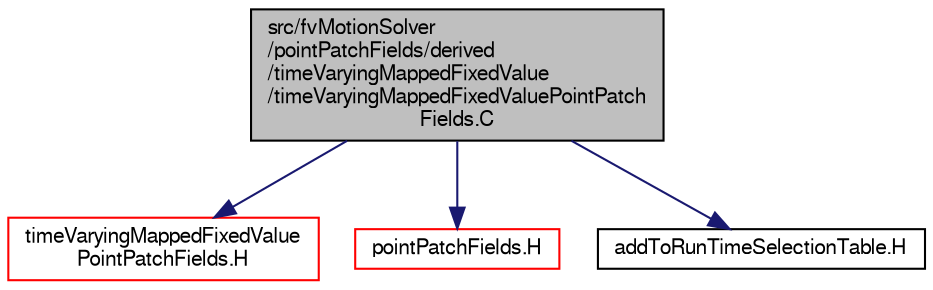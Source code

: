 digraph "src/fvMotionSolver/pointPatchFields/derived/timeVaryingMappedFixedValue/timeVaryingMappedFixedValuePointPatchFields.C"
{
  bgcolor="transparent";
  edge [fontname="FreeSans",fontsize="10",labelfontname="FreeSans",labelfontsize="10"];
  node [fontname="FreeSans",fontsize="10",shape=record];
  Node0 [label="src/fvMotionSolver\l/pointPatchFields/derived\l/timeVaryingMappedFixedValue\l/timeVaryingMappedFixedValuePointPatch\lFields.C",height=0.2,width=0.4,color="black", fillcolor="grey75", style="filled", fontcolor="black"];
  Node0 -> Node1 [color="midnightblue",fontsize="10",style="solid",fontname="FreeSans"];
  Node1 [label="timeVaryingMappedFixedValue\lPointPatchFields.H",height=0.2,width=0.4,color="red",URL="$a04565.html"];
  Node0 -> Node252 [color="midnightblue",fontsize="10",style="solid",fontname="FreeSans"];
  Node252 [label="pointPatchFields.H",height=0.2,width=0.4,color="red",URL="$a10166.html"];
  Node0 -> Node254 [color="midnightblue",fontsize="10",style="solid",fontname="FreeSans"];
  Node254 [label="addToRunTimeSelectionTable.H",height=0.2,width=0.4,color="black",URL="$a09263.html",tooltip="Macros for easy insertion into run-time selection tables. "];
}
